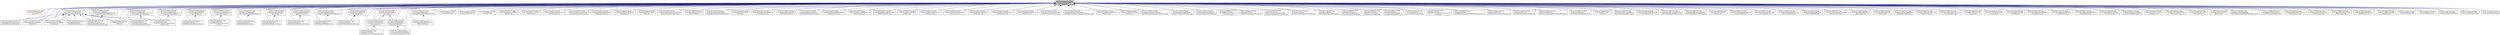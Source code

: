 digraph "/root/scrimmage/scrimmage/include/scrimmage/entity/Entity.h"
{
 // LATEX_PDF_SIZE
  edge [fontname="Helvetica",fontsize="10",labelfontname="Helvetica",labelfontsize="10"];
  node [fontname="Helvetica",fontsize="10",shape=record];
  Node1 [label="/root/scrimmage/scrimmage\l/include/scrimmage/entity\l/Entity.h",height=0.2,width=0.4,color="black", fillcolor="grey75", style="filled", fontcolor="black",tooltip="Brief file description."];
  Node1 -> Node2 [dir="back",color="midnightblue",fontsize="10",style="solid",fontname="Helvetica"];
  Node2 [label="/root/scrimmage/scrimmage\l/include/scrimmage/entity\l/External.h",height=0.2,width=0.4,color="red", fillcolor="white", style="filled",URL="$External_8h.html",tooltip="Brief file description."];
  Node1 -> Node4 [dir="back",color="midnightblue",fontsize="10",style="solid",fontname="Helvetica"];
  Node4 [label="/root/scrimmage/scrimmage\l/include/scrimmage/plugins\l/interaction/Boundary/Boundary.h",height=0.2,width=0.4,color="black", fillcolor="white", style="filled",URL="$Boundary_8h.html",tooltip="Brief file description."];
  Node4 -> Node5 [dir="back",color="midnightblue",fontsize="10",style="solid",fontname="Helvetica"];
  Node5 [label="/root/scrimmage/scrimmage\l/src/plugins/autonomy/Boundary\lDefense/BoundaryDefense.cpp",height=0.2,width=0.4,color="black", fillcolor="white", style="filled",URL="$BoundaryDefense_8cpp.html",tooltip="Brief file description."];
  Node4 -> Node6 [dir="back",color="midnightblue",fontsize="10",style="solid",fontname="Helvetica"];
  Node6 [label="/root/scrimmage/scrimmage\l/src/plugins/autonomy/Straight\l/Straight.cpp",height=0.2,width=0.4,color="black", fillcolor="white", style="filled",URL="$Straight_8cpp.html",tooltip="Brief file description."];
  Node4 -> Node7 [dir="back",color="midnightblue",fontsize="10",style="solid",fontname="Helvetica"];
  Node7 [label="/root/scrimmage/scrimmage\l/src/plugins/autonomy/TakeFlag\l/TakeFlag.cpp",height=0.2,width=0.4,color="black", fillcolor="white", style="filled",URL="$TakeFlag_8cpp.html",tooltip="Brief file description."];
  Node4 -> Node8 [dir="back",color="midnightblue",fontsize="10",style="solid",fontname="Helvetica"];
  Node8 [label="/root/scrimmage/scrimmage\l/src/plugins/interaction\l/Boundary/Boundary.cpp",height=0.2,width=0.4,color="black", fillcolor="white", style="filled",URL="$Boundary_8cpp.html",tooltip="Brief file description."];
  Node4 -> Node9 [dir="back",color="midnightblue",fontsize="10",style="solid",fontname="Helvetica"];
  Node9 [label="/root/scrimmage/scrimmage\l/src/plugins/interaction\l/CaptureInBoundaryInteraction\l/CaptureInBoundaryInteraction.cpp",height=0.2,width=0.4,color="black", fillcolor="white", style="filled",URL="$CaptureInBoundaryInteraction_8cpp.html",tooltip="Brief file description."];
  Node4 -> Node10 [dir="back",color="midnightblue",fontsize="10",style="solid",fontname="Helvetica"];
  Node10 [label="/root/scrimmage/scrimmage\l/src/plugins/interaction\l/EnforceBoundaryInteraction\l/EnforceBoundaryInteraction.cpp",height=0.2,width=0.4,color="black", fillcolor="white", style="filled",URL="$EnforceBoundaryInteraction_8cpp.html",tooltip="Brief file description."];
  Node4 -> Node11 [dir="back",color="midnightblue",fontsize="10",style="solid",fontname="Helvetica"];
  Node11 [label="/root/scrimmage/scrimmage\l/src/plugins/interaction\l/FlagCaptureInteraction/FlagCapture\lInteraction.cpp",height=0.2,width=0.4,color="black", fillcolor="white", style="filled",URL="$FlagCaptureInteraction_8cpp.html",tooltip="Brief file description."];
  Node4 -> Node12 [dir="back",color="midnightblue",fontsize="10",style="solid",fontname="Helvetica"];
  Node12 [label="/root/scrimmage/scrimmage\l/src/plugins/sensor/GPS\l/GPS.cpp",height=0.2,width=0.4,color="black", fillcolor="white", style="filled",URL="$GPS_8cpp.html",tooltip="Brief file description."];
  Node1 -> Node13 [dir="back",color="midnightblue",fontsize="10",style="solid",fontname="Helvetica"];
  Node13 [label="/root/scrimmage/scrimmage\l/include/scrimmage/plugins\l/interaction/BulletCollision\l/BulletCollision.h",height=0.2,width=0.4,color="black", fillcolor="white", style="filled",URL="$BulletCollision_8h.html",tooltip="Brief file description."];
  Node13 -> Node14 [dir="back",color="midnightblue",fontsize="10",style="solid",fontname="Helvetica"];
  Node14 [label="/root/scrimmage/scrimmage\l/src/plugins/interaction\l/BulletCollision/BulletCollision.cpp",height=0.2,width=0.4,color="black", fillcolor="white", style="filled",URL="$BulletCollision_8cpp.html",tooltip="Brief file description."];
  Node1 -> Node15 [dir="back",color="midnightblue",fontsize="10",style="solid",fontname="Helvetica"];
  Node15 [label="/root/scrimmage/scrimmage\l/include/scrimmage/plugins\l/interaction/CaptureInBoundaryInteraction\l/CaptureInBoundaryInteraction.h",height=0.2,width=0.4,color="black", fillcolor="white", style="filled",URL="$CaptureInBoundaryInteraction_8h.html",tooltip="Brief file description."];
  Node15 -> Node9 [dir="back",color="midnightblue",fontsize="10",style="solid",fontname="Helvetica"];
  Node1 -> Node16 [dir="back",color="midnightblue",fontsize="10",style="solid",fontname="Helvetica"];
  Node16 [label="/root/scrimmage/scrimmage\l/include/scrimmage/plugins\l/interaction/EnforceBoundaryInteraction\l/EnforceBoundaryInteraction.h",height=0.2,width=0.4,color="black", fillcolor="white", style="filled",URL="$EnforceBoundaryInteraction_8h.html",tooltip="Brief file description."];
  Node16 -> Node10 [dir="back",color="midnightblue",fontsize="10",style="solid",fontname="Helvetica"];
  Node1 -> Node17 [dir="back",color="midnightblue",fontsize="10",style="solid",fontname="Helvetica"];
  Node17 [label="/root/scrimmage/scrimmage\l/include/scrimmage/plugins\l/interaction/ExternalForceField\l/ExternalForceField.h",height=0.2,width=0.4,color="black", fillcolor="white", style="filled",URL="$ExternalForceField_8h.html",tooltip="Brief file description."];
  Node17 -> Node18 [dir="back",color="midnightblue",fontsize="10",style="solid",fontname="Helvetica"];
  Node18 [label="/root/scrimmage/scrimmage\l/src/plugins/interaction\l/ExternalForceField/ExternalForce\lField.cpp",height=0.2,width=0.4,color="black", fillcolor="white", style="filled",URL="$ExternalForceField_8cpp.html",tooltip="Brief file description."];
  Node1 -> Node19 [dir="back",color="midnightblue",fontsize="10",style="solid",fontname="Helvetica"];
  Node19 [label="/root/scrimmage/scrimmage\l/include/scrimmage/plugins\l/interaction/FlagCaptureInteraction\l/FlagCaptureInteraction.h",height=0.2,width=0.4,color="black", fillcolor="white", style="filled",URL="$FlagCaptureInteraction_8h.html",tooltip="Brief file description."];
  Node19 -> Node11 [dir="back",color="midnightblue",fontsize="10",style="solid",fontname="Helvetica"];
  Node1 -> Node20 [dir="back",color="midnightblue",fontsize="10",style="solid",fontname="Helvetica"];
  Node20 [label="/root/scrimmage/scrimmage\l/include/scrimmage/plugins\l/interaction/MapGen2D/MapGen2D.h",height=0.2,width=0.4,color="black", fillcolor="white", style="filled",URL="$MapGen2D_8h.html",tooltip="Brief file description."];
  Node20 -> Node21 [dir="back",color="midnightblue",fontsize="10",style="solid",fontname="Helvetica"];
  Node21 [label="/root/scrimmage/scrimmage\l/src/plugins/interaction\l/MapGen2D/MapGen2D.cpp",height=0.2,width=0.4,color="black", fillcolor="white", style="filled",URL="$MapGen2D_8cpp.html",tooltip="Brief file description."];
  Node1 -> Node22 [dir="back",color="midnightblue",fontsize="10",style="solid",fontname="Helvetica"];
  Node22 [label="/root/scrimmage/scrimmage\l/include/scrimmage/plugins\l/interaction/RandomAttrit\l/RandomAttrit.h",height=0.2,width=0.4,color="black", fillcolor="white", style="filled",URL="$RandomAttrit_8h.html",tooltip="Brief file description."];
  Node22 -> Node23 [dir="back",color="midnightblue",fontsize="10",style="solid",fontname="Helvetica"];
  Node23 [label="/root/scrimmage/scrimmage\l/src/plugins/interaction\l/RandomAttrit/RandomAttrit.cpp",height=0.2,width=0.4,color="black", fillcolor="white", style="filled",URL="$RandomAttrit_8cpp.html",tooltip="Brief file description."];
  Node1 -> Node24 [dir="back",color="midnightblue",fontsize="10",style="solid",fontname="Helvetica"];
  Node24 [label="/root/scrimmage/scrimmage\l/include/scrimmage/plugins\l/interaction/ROSClockServer\l/ROSClockServer.h",height=0.2,width=0.4,color="black", fillcolor="white", style="filled",URL="$ROSClockServer_8h.html",tooltip="Brief file description."];
  Node24 -> Node25 [dir="back",color="midnightblue",fontsize="10",style="solid",fontname="Helvetica"];
  Node25 [label="/root/scrimmage/scrimmage\l/src/plugins/interaction\l/ROSClockServer/ROSClockServer.cpp",height=0.2,width=0.4,color="black", fillcolor="white", style="filled",URL="$ROSClockServer_8cpp.html",tooltip="Brief file description."];
  Node1 -> Node26 [dir="back",color="midnightblue",fontsize="10",style="solid",fontname="Helvetica"];
  Node26 [label="/root/scrimmage/scrimmage\l/include/scrimmage/plugins\l/interaction/ROSShapeViz/ROSShapeViz.h",height=0.2,width=0.4,color="black", fillcolor="white", style="filled",URL="$ROSShapeViz_8h.html",tooltip="Brief file description."];
  Node26 -> Node27 [dir="back",color="midnightblue",fontsize="10",style="solid",fontname="Helvetica"];
  Node27 [label="/root/scrimmage/scrimmage\l/src/plugins/interaction\l/ROSShapeViz/ROSShapeViz.cpp",height=0.2,width=0.4,color="black", fillcolor="white", style="filled",URL="$ROSShapeViz_8cpp.html",tooltip="Brief file description."];
  Node1 -> Node28 [dir="back",color="midnightblue",fontsize="10",style="solid",fontname="Helvetica"];
  Node28 [label="/root/scrimmage/scrimmage\l/include/scrimmage/plugins\l/interaction/SimpleCollision\l/SimpleCollision.h",height=0.2,width=0.4,color="black", fillcolor="white", style="filled",URL="$SimpleCollision_8h.html",tooltip="Brief file description."];
  Node28 -> Node29 [dir="back",color="midnightblue",fontsize="10",style="solid",fontname="Helvetica"];
  Node29 [label="/root/scrimmage/scrimmage\l/src/plugins/interaction\l/SimpleCollision/SimpleCollision.cpp",height=0.2,width=0.4,color="black", fillcolor="white", style="filled",URL="$SimpleCollision_8cpp.html",tooltip="Brief file description."];
  Node1 -> Node30 [dir="back",color="midnightblue",fontsize="10",style="solid",fontname="Helvetica"];
  Node30 [label="/root/scrimmage/scrimmage\l/include/scrimmage/plugins\l/interaction/TerrainGenerator\l/TerrainGenerator.h",height=0.2,width=0.4,color="black", fillcolor="white", style="filled",URL="$TerrainGenerator_8h.html",tooltip="Brief file description."];
  Node30 -> Node31 [dir="back",color="midnightblue",fontsize="10",style="solid",fontname="Helvetica"];
  Node31 [label="/root/scrimmage/scrimmage\l/src/plugins/interaction\l/TerrainGenerator/TerrainGenerator.cpp",height=0.2,width=0.4,color="black", fillcolor="white", style="filled",URL="$TerrainGenerator_8cpp.html",tooltip="Brief file description."];
  Node1 -> Node32 [dir="back",color="midnightblue",fontsize="10",style="solid",fontname="Helvetica"];
  Node32 [label="/root/scrimmage/scrimmage\l/include/scrimmage/plugins\l/interaction/TerrainGenerator\l/TerrainMap.h",height=0.2,width=0.4,color="red", fillcolor="white", style="filled",URL="$TerrainMap_8h.html",tooltip="Brief file description."];
  Node32 -> Node30 [dir="back",color="midnightblue",fontsize="10",style="solid",fontname="Helvetica"];
  Node32 -> Node33 [dir="back",color="midnightblue",fontsize="10",style="solid",fontname="Helvetica"];
  Node33 [label="/root/scrimmage/scrimmage\l/include/scrimmage/plugins\l/sensor/AltitudeAboveTerrain\l/AltitudeAboveTerrain.h",height=0.2,width=0.4,color="black", fillcolor="white", style="filled",URL="$AltitudeAboveTerrain_8h.html",tooltip="Brief file description."];
  Node33 -> Node34 [dir="back",color="midnightblue",fontsize="10",style="solid",fontname="Helvetica"];
  Node34 [label="/root/scrimmage/scrimmage\l/src/plugins/sensor/AltitudeAbove\lTerrain/AltitudeAboveTerrain.cpp",height=0.2,width=0.4,color="black", fillcolor="white", style="filled",URL="$AltitudeAboveTerrain_8cpp.html",tooltip="Brief file description."];
  Node1 -> Node36 [dir="back",color="midnightblue",fontsize="10",style="solid",fontname="Helvetica"];
  Node36 [label="/root/scrimmage/scrimmage\l/include/scrimmage/plugins\l/motion/JSBSimControl/JSBSimControl.h",height=0.2,width=0.4,color="black", fillcolor="white", style="filled",URL="$JSBSimControl_8h.html",tooltip="Brief file description."];
  Node36 -> Node37 [dir="back",color="midnightblue",fontsize="10",style="solid",fontname="Helvetica"];
  Node37 [label="/root/scrimmage/scrimmage\l/src/plugins/motion/JSBSimControl\l/JSBSimControl.cpp",height=0.2,width=0.4,color="black", fillcolor="white", style="filled",URL="$JSBSimControl_8cpp.html",tooltip="Brief file description."];
  Node1 -> Node33 [dir="back",color="midnightblue",fontsize="10",style="solid",fontname="Helvetica"];
  Node1 -> Node38 [dir="back",color="midnightblue",fontsize="10",style="solid",fontname="Helvetica"];
  Node38 [label="/root/scrimmage/scrimmage\l/src/entity/Entity.cpp",height=0.2,width=0.4,color="black", fillcolor="white", style="filled",URL="$Entity_8cpp.html",tooltip="Brief file description."];
  Node1 -> Node39 [dir="back",color="midnightblue",fontsize="10",style="solid",fontname="Helvetica"];
  Node39 [label="/root/scrimmage/scrimmage\l/src/entity/EntityPlugin.cpp",height=0.2,width=0.4,color="black", fillcolor="white", style="filled",URL="$EntityPlugin_8cpp.html",tooltip="Brief file description."];
  Node1 -> Node40 [dir="back",color="midnightblue",fontsize="10",style="solid",fontname="Helvetica"];
  Node40 [label="/root/scrimmage/scrimmage\l/src/log/Print.cpp",height=0.2,width=0.4,color="black", fillcolor="white", style="filled",URL="$Print_8cpp.html",tooltip=" "];
  Node1 -> Node41 [dir="back",color="midnightblue",fontsize="10",style="solid",fontname="Helvetica"];
  Node41 [label="/root/scrimmage/scrimmage\l/src/plugins/autonomy/APITester\l/APITester.cpp",height=0.2,width=0.4,color="black", fillcolor="white", style="filled",URL="$APITester_8cpp.html",tooltip="Brief file description."];
  Node1 -> Node42 [dir="back",color="midnightblue",fontsize="10",style="solid",fontname="Helvetica"];
  Node42 [label="/root/scrimmage/scrimmage\l/src/plugins/autonomy/ArduPilot\l/ArduPilot.cpp",height=0.2,width=0.4,color="black", fillcolor="white", style="filled",URL="$ArduPilot_8cpp.html",tooltip="Class to interface with ArduPilot SIL executable."];
  Node1 -> Node43 [dir="back",color="midnightblue",fontsize="10",style="solid",fontname="Helvetica"];
  Node43 [label="/root/scrimmage/scrimmage\l/src/plugins/autonomy/AuctionAssign\l/AuctionAssign.cpp",height=0.2,width=0.4,color="black", fillcolor="white", style="filled",URL="$AuctionAssign_8cpp.html",tooltip="Brief file description."];
  Node1 -> Node44 [dir="back",color="midnightblue",fontsize="10",style="solid",fontname="Helvetica"];
  Node44 [label="/root/scrimmage/scrimmage\l/src/plugins/autonomy/Autonomy\lExecutor/AutonomyExecutor.cpp",height=0.2,width=0.4,color="black", fillcolor="white", style="filled",URL="$AutonomyExecutor_8cpp.html",tooltip="Brief file description."];
  Node1 -> Node45 [dir="back",color="midnightblue",fontsize="10",style="solid",fontname="Helvetica"];
  Node45 [label="/root/scrimmage/scrimmage\l/src/plugins/autonomy/AvoidEntity\lMS/AvoidEntityMS.cpp",height=0.2,width=0.4,color="black", fillcolor="white", style="filled",URL="$AvoidEntityMS_8cpp.html",tooltip="Brief file description."];
  Node1 -> Node46 [dir="back",color="midnightblue",fontsize="10",style="solid",fontname="Helvetica"];
  Node46 [label="/root/scrimmage/scrimmage\l/src/plugins/autonomy/AvoidWalls\l/AvoidWalls.cpp",height=0.2,width=0.4,color="black", fillcolor="white", style="filled",URL="$AvoidWalls_8cpp.html",tooltip="Brief file description."];
  Node1 -> Node47 [dir="back",color="midnightblue",fontsize="10",style="solid",fontname="Helvetica"];
  Node47 [label="/root/scrimmage/scrimmage\l/src/plugins/autonomy/Boids\l/Boids.cpp",height=0.2,width=0.4,color="black", fillcolor="white", style="filled",URL="$Boids_8cpp.html",tooltip="Brief file description."];
  Node1 -> Node5 [dir="back",color="midnightblue",fontsize="10",style="solid",fontname="Helvetica"];
  Node1 -> Node48 [dir="back",color="midnightblue",fontsize="10",style="solid",fontname="Helvetica"];
  Node48 [label="/root/scrimmage/scrimmage\l/src/plugins/autonomy/CommandString\lRelay/CommandStringRelay.cpp",height=0.2,width=0.4,color="black", fillcolor="white", style="filled",URL="$CommandStringRelay_8cpp.html",tooltip="Brief file description."];
  Node1 -> Node49 [dir="back",color="midnightblue",fontsize="10",style="solid",fontname="Helvetica"];
  Node49 [label="/root/scrimmage/scrimmage\l/src/plugins/autonomy/Control3\lD/Control3D.cpp",height=0.2,width=0.4,color="black", fillcolor="white", style="filled",URL="$Control3D_8cpp.html",tooltip="Brief file description."];
  Node1 -> Node50 [dir="back",color="midnightblue",fontsize="10",style="solid",fontname="Helvetica"];
  Node50 [label="/root/scrimmage/scrimmage\l/src/plugins/autonomy/FlightGear\lMultiplayer/FlightGearMultiplayer.cpp",height=0.2,width=0.4,color="black", fillcolor="white", style="filled",URL="$FlightGearMultiplayer_8cpp.html",tooltip="Brief file description."];
  Node1 -> Node51 [dir="back",color="midnightblue",fontsize="10",style="solid",fontname="Helvetica"];
  Node51 [label="/root/scrimmage/scrimmage\l/src/plugins/autonomy/follow\l/Follow.cpp",height=0.2,width=0.4,color="black", fillcolor="white", style="filled",URL="$Follow_8cpp.html",tooltip="Brief file description."];
  Node1 -> Node52 [dir="back",color="midnightblue",fontsize="10",style="solid",fontname="Helvetica"];
  Node52 [label="/root/scrimmage/scrimmage\l/src/plugins/autonomy/GoToWaypoint\l/GoToWaypoint.cpp",height=0.2,width=0.4,color="black", fillcolor="white", style="filled",URL="$GoToWaypoint_8cpp.html",tooltip="Brief file description."];
  Node1 -> Node53 [dir="back",color="midnightblue",fontsize="10",style="solid",fontname="Helvetica"];
  Node53 [label="/root/scrimmage/scrimmage\l/src/plugins/autonomy/Graphviz\lFSM/GraphvizFSM.cpp",height=0.2,width=0.4,color="black", fillcolor="white", style="filled",URL="$GraphvizFSM_8cpp.html",tooltip="Brief file description."];
  Node1 -> Node54 [dir="back",color="midnightblue",fontsize="10",style="solid",fontname="Helvetica"];
  Node54 [label="/root/scrimmage/scrimmage\l/src/plugins/autonomy/Joystick\lAutonomy/JoystickAutonomy.cpp",height=0.2,width=0.4,color="black", fillcolor="white", style="filled",URL="$JoystickAutonomy_8cpp.html",tooltip="Brief file description."];
  Node1 -> Node55 [dir="back",color="midnightblue",fontsize="10",style="solid",fontname="Helvetica"];
  Node55 [label="/root/scrimmage/scrimmage\l/src/plugins/autonomy/MOOSAutonomy\l/MOOSAutonomy.cpp",height=0.2,width=0.4,color="black", fillcolor="white", style="filled",URL="$MOOSAutonomy_8cpp.html",tooltip="Brief file description."];
  Node1 -> Node56 [dir="back",color="midnightblue",fontsize="10",style="solid",fontname="Helvetica"];
  Node56 [label="/root/scrimmage/scrimmage\l/src/plugins/autonomy/MotorSchemas\l/MotorSchemas.cpp",height=0.2,width=0.4,color="black", fillcolor="white", style="filled",URL="$MotorSchemas_8cpp.html",tooltip="Brief file description."];
  Node1 -> Node57 [dir="back",color="midnightblue",fontsize="10",style="solid",fontname="Helvetica"];
  Node57 [label="/root/scrimmage/scrimmage\l/src/plugins/autonomy/MoveToGoal\lMS/MoveToGoalMS.cpp",height=0.2,width=0.4,color="black", fillcolor="white", style="filled",URL="$MoveToGoalMS_8cpp.html",tooltip="Brief file description."];
  Node1 -> Node58 [dir="back",color="midnightblue",fontsize="10",style="solid",fontname="Helvetica"];
  Node58 [label="/root/scrimmage/scrimmage\l/src/plugins/autonomy/Predator\l/Predator.cpp",height=0.2,width=0.4,color="black", fillcolor="white", style="filled",URL="$Predator_8cpp.html",tooltip="Brief file description."];
  Node1 -> Node59 [dir="back",color="midnightblue",fontsize="10",style="solid",fontname="Helvetica"];
  Node59 [label="/root/scrimmage/scrimmage\l/src/plugins/autonomy/PyAutonomy\l/PyAutonomy.cpp",height=0.2,width=0.4,color="black", fillcolor="white", style="filled",URL="$PyAutonomy_8cpp.html",tooltip="Brief file description."];
  Node1 -> Node60 [dir="back",color="midnightblue",fontsize="10",style="solid",fontname="Helvetica"];
  Node60 [label="/root/scrimmage/scrimmage\l/src/plugins/autonomy/RLConsensus\l/RLConsensus.cpp",height=0.2,width=0.4,color="black", fillcolor="white", style="filled",URL="$RLConsensus_8cpp.html",tooltip="Brief file description."];
  Node1 -> Node61 [dir="back",color="midnightblue",fontsize="10",style="solid",fontname="Helvetica"];
  Node61 [label="/root/scrimmage/scrimmage\l/src/plugins/autonomy/ROSAirSim\l/ROSAirSim.cpp",height=0.2,width=0.4,color="black", fillcolor="white", style="filled",URL="$ROSAirSim_8cpp.html",tooltip="Receives AirSim data as SCRIMMAGE messages and publishes them as ROS messages."];
  Node1 -> Node62 [dir="back",color="midnightblue",fontsize="10",style="solid",fontname="Helvetica"];
  Node62 [label="/root/scrimmage/scrimmage\l/src/plugins/autonomy/ROSAutonomy\l/ROSAutonomy.cpp",height=0.2,width=0.4,color="black", fillcolor="white", style="filled",URL="$ROSAutonomy_8cpp.html",tooltip="Brief file description."];
  Node1 -> Node63 [dir="back",color="midnightblue",fontsize="10",style="solid",fontname="Helvetica"];
  Node63 [label="/root/scrimmage/scrimmage\l/src/plugins/autonomy/ROSControl\l/ROSControl.cpp",height=0.2,width=0.4,color="black", fillcolor="white", style="filled",URL="$ROSControl_8cpp.html",tooltip="Brief file description."];
  Node1 -> Node64 [dir="back",color="midnightblue",fontsize="10",style="solid",fontname="Helvetica"];
  Node64 [label="/root/scrimmage/scrimmage\l/src/plugins/autonomy/Scrimmage\lOpenAIAutonomy/ActorFunc.cpp",height=0.2,width=0.4,color="black", fillcolor="white", style="filled",URL="$ActorFunc_8cpp.html",tooltip="Brief file description."];
  Node1 -> Node65 [dir="back",color="midnightblue",fontsize="10",style="solid",fontname="Helvetica"];
  Node65 [label="/root/scrimmage/scrimmage\l/src/plugins/autonomy/Scrimmage\lOpenAIAutonomy/ScrimmageOpenAIAutonomy.cpp",height=0.2,width=0.4,color="black", fillcolor="white", style="filled",URL="$ScrimmageOpenAIAutonomy_8cpp.html",tooltip="Brief file description."];
  Node1 -> Node66 [dir="back",color="midnightblue",fontsize="10",style="solid",fontname="Helvetica"];
  Node66 [label="/root/scrimmage/scrimmage\l/src/plugins/autonomy/ShapeDraw\l/ShapeDraw.cpp",height=0.2,width=0.4,color="black", fillcolor="white", style="filled",URL="$ShapeDraw_8cpp.html",tooltip="Brief file description."];
  Node1 -> Node6 [dir="back",color="midnightblue",fontsize="10",style="solid",fontname="Helvetica"];
  Node1 -> Node7 [dir="back",color="midnightblue",fontsize="10",style="solid",fontname="Helvetica"];
  Node1 -> Node67 [dir="back",color="midnightblue",fontsize="10",style="solid",fontname="Helvetica"];
  Node67 [label="/root/scrimmage/scrimmage\l/src/plugins/autonomy/TrailMS\l/TrailMS.cpp",height=0.2,width=0.4,color="black", fillcolor="white", style="filled",URL="$TrailMS_8cpp.html",tooltip="Brief file description."];
  Node1 -> Node68 [dir="back",color="midnightblue",fontsize="10",style="solid",fontname="Helvetica"];
  Node68 [label="/root/scrimmage/scrimmage\l/src/plugins/autonomy/Trajectory\lRecordPlayback/TrajectoryRecordPlayback.cpp",height=0.2,width=0.4,color="black", fillcolor="white", style="filled",URL="$TrajectoryRecordPlayback_8cpp.html",tooltip="Brief file description."];
  Node1 -> Node69 [dir="back",color="midnightblue",fontsize="10",style="solid",fontname="Helvetica"];
  Node69 [label="/root/scrimmage/scrimmage\l/src/plugins/autonomy/Waypoint\lDispatcher/WaypointDispatcher.cpp",height=0.2,width=0.4,color="black", fillcolor="white", style="filled",URL="$WaypointDispatcher_8cpp.html",tooltip="Brief file description."];
  Node1 -> Node70 [dir="back",color="midnightblue",fontsize="10",style="solid",fontname="Helvetica"];
  Node70 [label="/root/scrimmage/scrimmage\l/src/plugins/autonomy/Waypoint\lGenerator/WaypointGenerator.cpp",height=0.2,width=0.4,color="black", fillcolor="white", style="filled",URL="$WaypointGenerator_8cpp.html",tooltip="Brief file description."];
  Node1 -> Node71 [dir="back",color="midnightblue",fontsize="10",style="solid",fontname="Helvetica"];
  Node71 [label="/root/scrimmage/scrimmage\l/src/plugins/controller\l/AircraftPIDController/Aircraft\lPIDController.cpp",height=0.2,width=0.4,color="black", fillcolor="white", style="filled",URL="$AircraftPIDController_8cpp.html",tooltip="Brief file description."];
  Node1 -> Node72 [dir="back",color="midnightblue",fontsize="10",style="solid",fontname="Helvetica"];
  Node72 [label="/root/scrimmage/scrimmage\l/src/plugins/controller\l/DirectController/DirectController.cpp",height=0.2,width=0.4,color="black", fillcolor="white", style="filled",URL="$DirectController_8cpp.html",tooltip="Brief file description."];
  Node1 -> Node73 [dir="back",color="midnightblue",fontsize="10",style="solid",fontname="Helvetica"];
  Node73 [label="/root/scrimmage/scrimmage\l/src/plugins/controller\l/HarmonicOscillatorConstController\l/HarmonicOscillatorConstController.cpp",height=0.2,width=0.4,color="black", fillcolor="white", style="filled",URL="$HarmonicOscillatorConstController_8cpp.html",tooltip="Brief file description."];
  Node1 -> Node74 [dir="back",color="midnightblue",fontsize="10",style="solid",fontname="Helvetica"];
  Node74 [label="/root/scrimmage/scrimmage\l/src/plugins/controller\l/JoystickController/JoystickController.cpp",height=0.2,width=0.4,color="black", fillcolor="white", style="filled",URL="$JoystickController_8cpp.html",tooltip="Brief file description."];
  Node1 -> Node75 [dir="back",color="midnightblue",fontsize="10",style="solid",fontname="Helvetica"];
  Node75 [label="/root/scrimmage/scrimmage\l/src/plugins/controller\l/MotionBattery/MotionBattery.cpp",height=0.2,width=0.4,color="black", fillcolor="white", style="filled",URL="$MotionBattery_8cpp.html",tooltip="Brief file description."];
  Node1 -> Node76 [dir="back",color="midnightblue",fontsize="10",style="solid",fontname="Helvetica"];
  Node76 [label="/root/scrimmage/scrimmage\l/src/plugins/controller\l/MultirotorControllerOmega\l/MultirotorControllerOmega.cpp",height=0.2,width=0.4,color="black", fillcolor="white", style="filled",URL="$MultirotorControllerOmega_8cpp.html",tooltip="Brief file description."];
  Node1 -> Node77 [dir="back",color="midnightblue",fontsize="10",style="solid",fontname="Helvetica"];
  Node77 [label="/root/scrimmage/scrimmage\l/src/plugins/controller\l/MultirotorControllerPID\l/MultirotorControllerPID.cpp",height=0.2,width=0.4,color="black", fillcolor="white", style="filled",URL="$MultirotorControllerPID_8cpp.html",tooltip="Brief file description."];
  Node1 -> Node78 [dir="back",color="midnightblue",fontsize="10",style="solid",fontname="Helvetica"];
  Node78 [label="/root/scrimmage/scrimmage\l/src/plugins/controller\l/SimpleAircraftControllerPID\l/SimpleAircraftControllerPID.cpp",height=0.2,width=0.4,color="black", fillcolor="white", style="filled",URL="$SimpleAircraftControllerPID_8cpp.html",tooltip="Brief file description."];
  Node1 -> Node79 [dir="back",color="midnightblue",fontsize="10",style="solid",fontname="Helvetica"];
  Node79 [label="/root/scrimmage/scrimmage\l/src/plugins/controller\l/UnicyclePID/UnicyclePID.cpp",height=0.2,width=0.4,color="black", fillcolor="white", style="filled",URL="$UnicyclePID_8cpp.html",tooltip="Brief file description."];
  Node1 -> Node80 [dir="back",color="midnightblue",fontsize="10",style="solid",fontname="Helvetica"];
  Node80 [label="/root/scrimmage/scrimmage\l/src/plugins/controller\l/UUV6DOFLinearEnergy/UUV6DOFLinear\lEnergy.cpp",height=0.2,width=0.4,color="black", fillcolor="white", style="filled",URL="$UUV6DOFLinearEnergy_8cpp.html",tooltip="Brief file description."];
  Node1 -> Node81 [dir="back",color="midnightblue",fontsize="10",style="solid",fontname="Helvetica"];
  Node81 [label="/root/scrimmage/scrimmage\l/src/plugins/controller\l/UUV6DOFPIDController/UUV6DOFPIDController.cpp",height=0.2,width=0.4,color="black", fillcolor="white", style="filled",URL="$UUV6DOFPIDController_8cpp.html",tooltip="Brief file description."];
  Node1 -> Node8 [dir="back",color="midnightblue",fontsize="10",style="solid",fontname="Helvetica"];
  Node1 -> Node14 [dir="back",color="midnightblue",fontsize="10",style="solid",fontname="Helvetica"];
  Node1 -> Node9 [dir="back",color="midnightblue",fontsize="10",style="solid",fontname="Helvetica"];
  Node1 -> Node10 [dir="back",color="midnightblue",fontsize="10",style="solid",fontname="Helvetica"];
  Node1 -> Node18 [dir="back",color="midnightblue",fontsize="10",style="solid",fontname="Helvetica"];
  Node1 -> Node11 [dir="back",color="midnightblue",fontsize="10",style="solid",fontname="Helvetica"];
  Node1 -> Node82 [dir="back",color="midnightblue",fontsize="10",style="solid",fontname="Helvetica"];
  Node82 [label="/root/scrimmage/scrimmage\l/src/plugins/interaction\l/GraphInteraction/GraphInteraction.cpp",height=0.2,width=0.4,color="black", fillcolor="white", style="filled",URL="$GraphInteraction_8cpp.html",tooltip="Brief file description."];
  Node1 -> Node83 [dir="back",color="midnightblue",fontsize="10",style="solid",fontname="Helvetica"];
  Node83 [label="/root/scrimmage/scrimmage\l/src/plugins/interaction\l/GroundCollision/GroundCollision.cpp",height=0.2,width=0.4,color="black", fillcolor="white", style="filled",URL="$GroundCollision_8cpp.html",tooltip="Brief file description."];
  Node1 -> Node84 [dir="back",color="midnightblue",fontsize="10",style="solid",fontname="Helvetica"];
  Node84 [label="/root/scrimmage/scrimmage\l/src/plugins/interaction\l/GRPCCommandString/GRPCCommandString.cpp",height=0.2,width=0.4,color="black", fillcolor="white", style="filled",URL="$GRPCCommandString_8cpp.html",tooltip="Brief file description."];
  Node1 -> Node21 [dir="back",color="midnightblue",fontsize="10",style="solid",fontname="Helvetica"];
  Node1 -> Node23 [dir="back",color="midnightblue",fontsize="10",style="solid",fontname="Helvetica"];
  Node1 -> Node25 [dir="back",color="midnightblue",fontsize="10",style="solid",fontname="Helvetica"];
  Node1 -> Node27 [dir="back",color="midnightblue",fontsize="10",style="solid",fontname="Helvetica"];
  Node1 -> Node85 [dir="back",color="midnightblue",fontsize="10",style="solid",fontname="Helvetica"];
  Node85 [label="/root/scrimmage/scrimmage\l/src/plugins/interaction\l/SimpleCapture/SimpleCapture.cpp",height=0.2,width=0.4,color="black", fillcolor="white", style="filled",URL="$SimpleCapture_8cpp.html",tooltip="Brief file description."];
  Node1 -> Node29 [dir="back",color="midnightblue",fontsize="10",style="solid",fontname="Helvetica"];
  Node1 -> Node31 [dir="back",color="midnightblue",fontsize="10",style="solid",fontname="Helvetica"];
  Node1 -> Node86 [dir="back",color="midnightblue",fontsize="10",style="solid",fontname="Helvetica"];
  Node86 [label="/root/scrimmage/scrimmage\l/src/plugins/metrics/CPA\l/CPA.cpp",height=0.2,width=0.4,color="black", fillcolor="white", style="filled",URL="$CPA_8cpp.html",tooltip="Brief file description."];
  Node1 -> Node87 [dir="back",color="midnightblue",fontsize="10",style="solid",fontname="Helvetica"];
  Node87 [label="/root/scrimmage/scrimmage\l/src/plugins/metrics/FlagCapture\lMetrics/FlagCaptureMetrics.cpp",height=0.2,width=0.4,color="black", fillcolor="white", style="filled",URL="$FlagCaptureMetrics_8cpp.html",tooltip="Brief file description."];
  Node1 -> Node88 [dir="back",color="midnightblue",fontsize="10",style="solid",fontname="Helvetica"];
  Node88 [label="/root/scrimmage/scrimmage\l/src/plugins/metrics/OpenAIRewards\l/OpenAIRewards.cpp",height=0.2,width=0.4,color="black", fillcolor="white", style="filled",URL="$OpenAIRewards_8cpp.html",tooltip="Brief file description."];
  Node1 -> Node89 [dir="back",color="midnightblue",fontsize="10",style="solid",fontname="Helvetica"];
  Node89 [label="/root/scrimmage/scrimmage\l/src/plugins/metrics/SimpleCapture\lMetrics/SimpleCaptureMetrics.cpp",height=0.2,width=0.4,color="black", fillcolor="white", style="filled",URL="$SimpleCaptureMetrics_8cpp.html",tooltip="Brief file description."];
  Node1 -> Node90 [dir="back",color="midnightblue",fontsize="10",style="solid",fontname="Helvetica"];
  Node90 [label="/root/scrimmage/scrimmage\l/src/plugins/metrics/SimpleCollision\lMetrics/SimpleCollisionMetrics.cpp",height=0.2,width=0.4,color="black", fillcolor="white", style="filled",URL="$SimpleCollisionMetrics_8cpp.html",tooltip="Brief file description."];
  Node1 -> Node91 [dir="back",color="midnightblue",fontsize="10",style="solid",fontname="Helvetica"];
  Node91 [label="/root/scrimmage/scrimmage\l/src/plugins/motion/Ballistic\l/Ballistic.cpp",height=0.2,width=0.4,color="black", fillcolor="white", style="filled",URL="$Ballistic_8cpp.html",tooltip="Brief file description."];
  Node1 -> Node92 [dir="back",color="midnightblue",fontsize="10",style="solid",fontname="Helvetica"];
  Node92 [label="/root/scrimmage/scrimmage\l/src/plugins/motion/DoubleIntegrator\l/DoubleIntegrator.cpp",height=0.2,width=0.4,color="black", fillcolor="white", style="filled",URL="$DoubleIntegrator_8cpp.html",tooltip="Brief file description."];
  Node1 -> Node93 [dir="back",color="midnightblue",fontsize="10",style="solid",fontname="Helvetica"];
  Node93 [label="/root/scrimmage/scrimmage\l/src/plugins/motion/DubinsAirplane\l/DubinsAirplane.cpp",height=0.2,width=0.4,color="black", fillcolor="white", style="filled",URL="$DubinsAirplane_8cpp.html",tooltip="Brief file description."];
  Node1 -> Node94 [dir="back",color="midnightblue",fontsize="10",style="solid",fontname="Helvetica"];
  Node94 [label="/root/scrimmage/scrimmage\l/src/plugins/motion/DubinsAirplane3\lD/DubinsAirplane3D.cpp",height=0.2,width=0.4,color="black", fillcolor="white", style="filled",URL="$DubinsAirplane3D_8cpp.html",tooltip="Brief file description."];
  Node1 -> Node95 [dir="back",color="midnightblue",fontsize="10",style="solid",fontname="Helvetica"];
  Node95 [label="/root/scrimmage/scrimmage\l/src/plugins/motion/FixedWing6\lDOF/FixedWing6DOF.cpp",height=0.2,width=0.4,color="black", fillcolor="white", style="filled",URL="$FixedWing6DOF_8cpp.html",tooltip="Brief file description."];
  Node1 -> Node96 [dir="back",color="midnightblue",fontsize="10",style="solid",fontname="Helvetica"];
  Node96 [label="/root/scrimmage/scrimmage\l/src/plugins/motion/HarmonicOscillator\l/HarmonicOscillator.cpp",height=0.2,width=0.4,color="black", fillcolor="white", style="filled",URL="$HarmonicOscillator_8cpp.html",tooltip="Brief file description."];
  Node1 -> Node37 [dir="back",color="midnightblue",fontsize="10",style="solid",fontname="Helvetica"];
  Node1 -> Node97 [dir="back",color="midnightblue",fontsize="10",style="solid",fontname="Helvetica"];
  Node97 [label="/root/scrimmage/scrimmage\l/src/plugins/motion/JSBSimModel\l/JSBSimModel.cpp",height=0.2,width=0.4,color="black", fillcolor="white", style="filled",URL="$JSBSimModel_8cpp.html",tooltip="Brief file description."];
  Node1 -> Node98 [dir="back",color="midnightblue",fontsize="10",style="solid",fontname="Helvetica"];
  Node98 [label="/root/scrimmage/scrimmage\l/src/plugins/motion/Multirotor\l/Multirotor.cpp",height=0.2,width=0.4,color="black", fillcolor="white", style="filled",URL="$Multirotor_8cpp.html",tooltip="Brief file description."];
  Node1 -> Node99 [dir="back",color="midnightblue",fontsize="10",style="solid",fontname="Helvetica"];
  Node99 [label="/root/scrimmage/scrimmage\l/src/plugins/motion/RigidBody6\lDOF/RigidBody6DOF.cpp",height=0.2,width=0.4,color="black", fillcolor="white", style="filled",URL="$RigidBody6DOF_8cpp.html",tooltip="Brief file description."];
  Node1 -> Node100 [dir="back",color="midnightblue",fontsize="10",style="solid",fontname="Helvetica"];
  Node100 [label="/root/scrimmage/scrimmage\l/src/plugins/motion/SimpleAircraft\l/SimpleAircraft.cpp",height=0.2,width=0.4,color="black", fillcolor="white", style="filled",URL="$SimpleAircraft_8cpp.html",tooltip="Brief file description."];
  Node1 -> Node101 [dir="back",color="midnightblue",fontsize="10",style="solid",fontname="Helvetica"];
  Node101 [label="/root/scrimmage/scrimmage\l/src/plugins/motion/SimpleQuadrotor\l/SimpleQuadrotor.cpp",height=0.2,width=0.4,color="black", fillcolor="white", style="filled",URL="$SimpleQuadrotor_8cpp.html",tooltip="Brief file description."];
  Node1 -> Node102 [dir="back",color="midnightblue",fontsize="10",style="solid",fontname="Helvetica"];
  Node102 [label="/root/scrimmage/scrimmage\l/src/plugins/motion/Unicycle\l/Unicycle.cpp",height=0.2,width=0.4,color="black", fillcolor="white", style="filled",URL="$Unicycle_8cpp.html",tooltip="Brief file description."];
  Node1 -> Node103 [dir="back",color="midnightblue",fontsize="10",style="solid",fontname="Helvetica"];
  Node103 [label="/root/scrimmage/scrimmage\l/src/plugins/motion/Unicycle3D\l/Unicycle3D.cpp",height=0.2,width=0.4,color="black", fillcolor="white", style="filled",URL="$Unicycle3D_8cpp.html",tooltip="Brief file description."];
  Node1 -> Node104 [dir="back",color="midnightblue",fontsize="10",style="solid",fontname="Helvetica"];
  Node104 [label="/root/scrimmage/scrimmage\l/src/plugins/motion/UUV6DOF\l/UUV6DOF.cpp",height=0.2,width=0.4,color="black", fillcolor="white", style="filled",URL="$UUV6DOF_8cpp.html",tooltip="Brief file description."];
  Node1 -> Node105 [dir="back",color="midnightblue",fontsize="10",style="solid",fontname="Helvetica"];
  Node105 [label="/root/scrimmage/scrimmage\l/src/plugins/network/GlobalNetwork\l/GlobalNetwork.cpp",height=0.2,width=0.4,color="black", fillcolor="white", style="filled",URL="$GlobalNetwork_8cpp.html",tooltip="Brief file description."];
  Node1 -> Node106 [dir="back",color="midnightblue",fontsize="10",style="solid",fontname="Helvetica"];
  Node106 [label="/root/scrimmage/scrimmage\l/src/plugins/network/LocalNetwork\l/LocalNetwork.cpp",height=0.2,width=0.4,color="black", fillcolor="white", style="filled",URL="$LocalNetwork_8cpp.html",tooltip="Brief file description."];
  Node1 -> Node107 [dir="back",color="midnightblue",fontsize="10",style="solid",fontname="Helvetica"];
  Node107 [label="/root/scrimmage/scrimmage\l/src/plugins/network/SphereNetwork\l/SphereNetwork.cpp",height=0.2,width=0.4,color="black", fillcolor="white", style="filled",URL="$SphereNetwork_8cpp.html",tooltip="Brief file description."];
  Node1 -> Node108 [dir="back",color="midnightblue",fontsize="10",style="solid",fontname="Helvetica"];
  Node108 [label="/root/scrimmage/scrimmage\l/src/plugins/sensor/AirSimSensor\l/AirSimSensor.cpp",height=0.2,width=0.4,color="black", fillcolor="white", style="filled",URL="$AirSimSensor_8cpp.html",tooltip="Requests AirSim data over RPC and publishes it as SCRIMMAGE messages."];
  Node1 -> Node34 [dir="back",color="midnightblue",fontsize="10",style="solid",fontname="Helvetica"];
  Node1 -> Node109 [dir="back",color="midnightblue",fontsize="10",style="solid",fontname="Helvetica"];
  Node109 [label="/root/scrimmage/scrimmage\l/src/plugins/sensor/ContactBlob\lCamera/ContactBlobCamera.cpp",height=0.2,width=0.4,color="black", fillcolor="white", style="filled",URL="$ContactBlobCamera_8cpp.html",tooltip="Brief file description."];
  Node1 -> Node12 [dir="back",color="midnightblue",fontsize="10",style="solid",fontname="Helvetica"];
  Node1 -> Node110 [dir="back",color="midnightblue",fontsize="10",style="solid",fontname="Helvetica"];
  Node110 [label="/root/scrimmage/scrimmage\l/src/plugins/sensor/LOSSensor\l/LOSSensor.cpp",height=0.2,width=0.4,color="black", fillcolor="white", style="filled",URL="$LOSSensor_8cpp.html",tooltip="Brief file description."];
  Node1 -> Node111 [dir="back",color="midnightblue",fontsize="10",style="solid",fontname="Helvetica"];
  Node111 [label="/root/scrimmage/scrimmage\l/src/plugins/sensor/NoisyContacts\l/NoisyContacts.cpp",height=0.2,width=0.4,color="black", fillcolor="white", style="filled",URL="$NoisyContacts_8cpp.html",tooltip="Brief file description."];
  Node1 -> Node112 [dir="back",color="midnightblue",fontsize="10",style="solid",fontname="Helvetica"];
  Node112 [label="/root/scrimmage/scrimmage\l/src/plugins/sensor/NoisyState\l/NoisyState.cpp",height=0.2,width=0.4,color="black", fillcolor="white", style="filled",URL="$NoisyState_8cpp.html",tooltip="Brief file description."];
  Node1 -> Node113 [dir="back",color="midnightblue",fontsize="10",style="solid",fontname="Helvetica"];
  Node113 [label="/root/scrimmage/scrimmage\l/src/plugins/sensor/RayTrace\l/RayTrace.cpp",height=0.2,width=0.4,color="black", fillcolor="white", style="filled",URL="$RayTrace_8cpp.html",tooltip="Brief file description."];
  Node1 -> Node114 [dir="back",color="midnightblue",fontsize="10",style="solid",fontname="Helvetica"];
  Node114 [label="/root/scrimmage/scrimmage\l/src/plugins/sensor/RigidBody6\lDOFStateSensor/RigidBody6DOFStateSensor.cpp",height=0.2,width=0.4,color="black", fillcolor="white", style="filled",URL="$RigidBody6DOFStateSensor_8cpp.html",tooltip="Brief file description."];
  Node1 -> Node115 [dir="back",color="midnightblue",fontsize="10",style="solid",fontname="Helvetica"];
  Node115 [label="/root/scrimmage/scrimmage\l/src/plugins/sensor/RLConsensus\lSensor/RLConsensusSensor.cpp",height=0.2,width=0.4,color="black", fillcolor="white", style="filled",URL="$RLConsensusSensor_8cpp.html",tooltip="Brief file description."];
  Node1 -> Node116 [dir="back",color="midnightblue",fontsize="10",style="solid",fontname="Helvetica"];
  Node116 [label="/root/scrimmage/scrimmage\l/src/plugins/sensor/RLSimpleSensor\l/RLSimpleSensor.cpp",height=0.2,width=0.4,color="black", fillcolor="white", style="filled",URL="$RLSimpleSensor_8cpp.html",tooltip="Brief file description."];
  Node1 -> Node117 [dir="back",color="midnightblue",fontsize="10",style="solid",fontname="Helvetica"];
  Node117 [label="/root/scrimmage/scrimmage\l/src/plugins/sensor/ROSAltimeter\l/ROSAltimeter.cpp",height=0.2,width=0.4,color="black", fillcolor="white", style="filled",URL="$ROSAltimeter_8cpp.html",tooltip="Brief file description."];
  Node1 -> Node118 [dir="back",color="midnightblue",fontsize="10",style="solid",fontname="Helvetica"];
  Node118 [label="/root/scrimmage/scrimmage\l/src/plugins/sensor/ROSCompass\l/ROSCompass.cpp",height=0.2,width=0.4,color="black", fillcolor="white", style="filled",URL="$ROSCompass_8cpp.html",tooltip="Brief file description."];
  Node1 -> Node119 [dir="back",color="midnightblue",fontsize="10",style="solid",fontname="Helvetica"];
  Node119 [label="/root/scrimmage/scrimmage\l/src/plugins/sensor/ROSIMUSensor\l/ROSIMUSensor.cpp",height=0.2,width=0.4,color="black", fillcolor="white", style="filled",URL="$ROSIMUSensor_8cpp.html",tooltip="Brief file description."];
  Node1 -> Node120 [dir="back",color="midnightblue",fontsize="10",style="solid",fontname="Helvetica"];
  Node120 [label="/root/scrimmage/scrimmage\l/src/plugins/sensor/SimpleINS\l/SimpleINS.cpp",height=0.2,width=0.4,color="black", fillcolor="white", style="filled",URL="$SimpleINS_8cpp.html",tooltip="Brief file description."];
  Node1 -> Node121 [dir="back",color="midnightblue",fontsize="10",style="solid",fontname="Helvetica"];
  Node121 [label="/root/scrimmage/scrimmage\l/src/pubsub/Network.cpp",height=0.2,width=0.4,color="black", fillcolor="white", style="filled",URL="$Network_8cpp.html",tooltip="Brief file description."];
  Node1 -> Node122 [dir="back",color="midnightblue",fontsize="10",style="solid",fontname="Helvetica"];
  Node122 [label="/root/scrimmage/scrimmage\l/src/pubsub/Publisher.cpp",height=0.2,width=0.4,color="black", fillcolor="white", style="filled",URL="$Publisher_8cpp.html",tooltip="Brief file description."];
  Node1 -> Node123 [dir="back",color="midnightblue",fontsize="10",style="solid",fontname="Helvetica"];
  Node123 [label="/root/scrimmage/scrimmage\l/src/pubsub/SubscriberBase.cpp",height=0.2,width=0.4,color="black", fillcolor="white", style="filled",URL="$SubscriberBase_8cpp.html",tooltip="Brief file description."];
  Node1 -> Node124 [dir="back",color="midnightblue",fontsize="10",style="solid",fontname="Helvetica"];
  Node124 [label="/root/scrimmage/scrimmage\l/src/simcontrol/SimControl.cpp",height=0.2,width=0.4,color="black", fillcolor="white", style="filled",URL="$SimControl_8cpp.html",tooltip="Brief file description."];
  Node1 -> Node125 [dir="back",color="midnightblue",fontsize="10",style="solid",fontname="Helvetica"];
  Node125 [label="/root/scrimmage/scrimmage\l/src/simcontrol/SimUtils.cpp",height=0.2,width=0.4,color="black", fillcolor="white", style="filled",URL="$SimUtils_8cpp.html",tooltip="Brief file description."];
}
